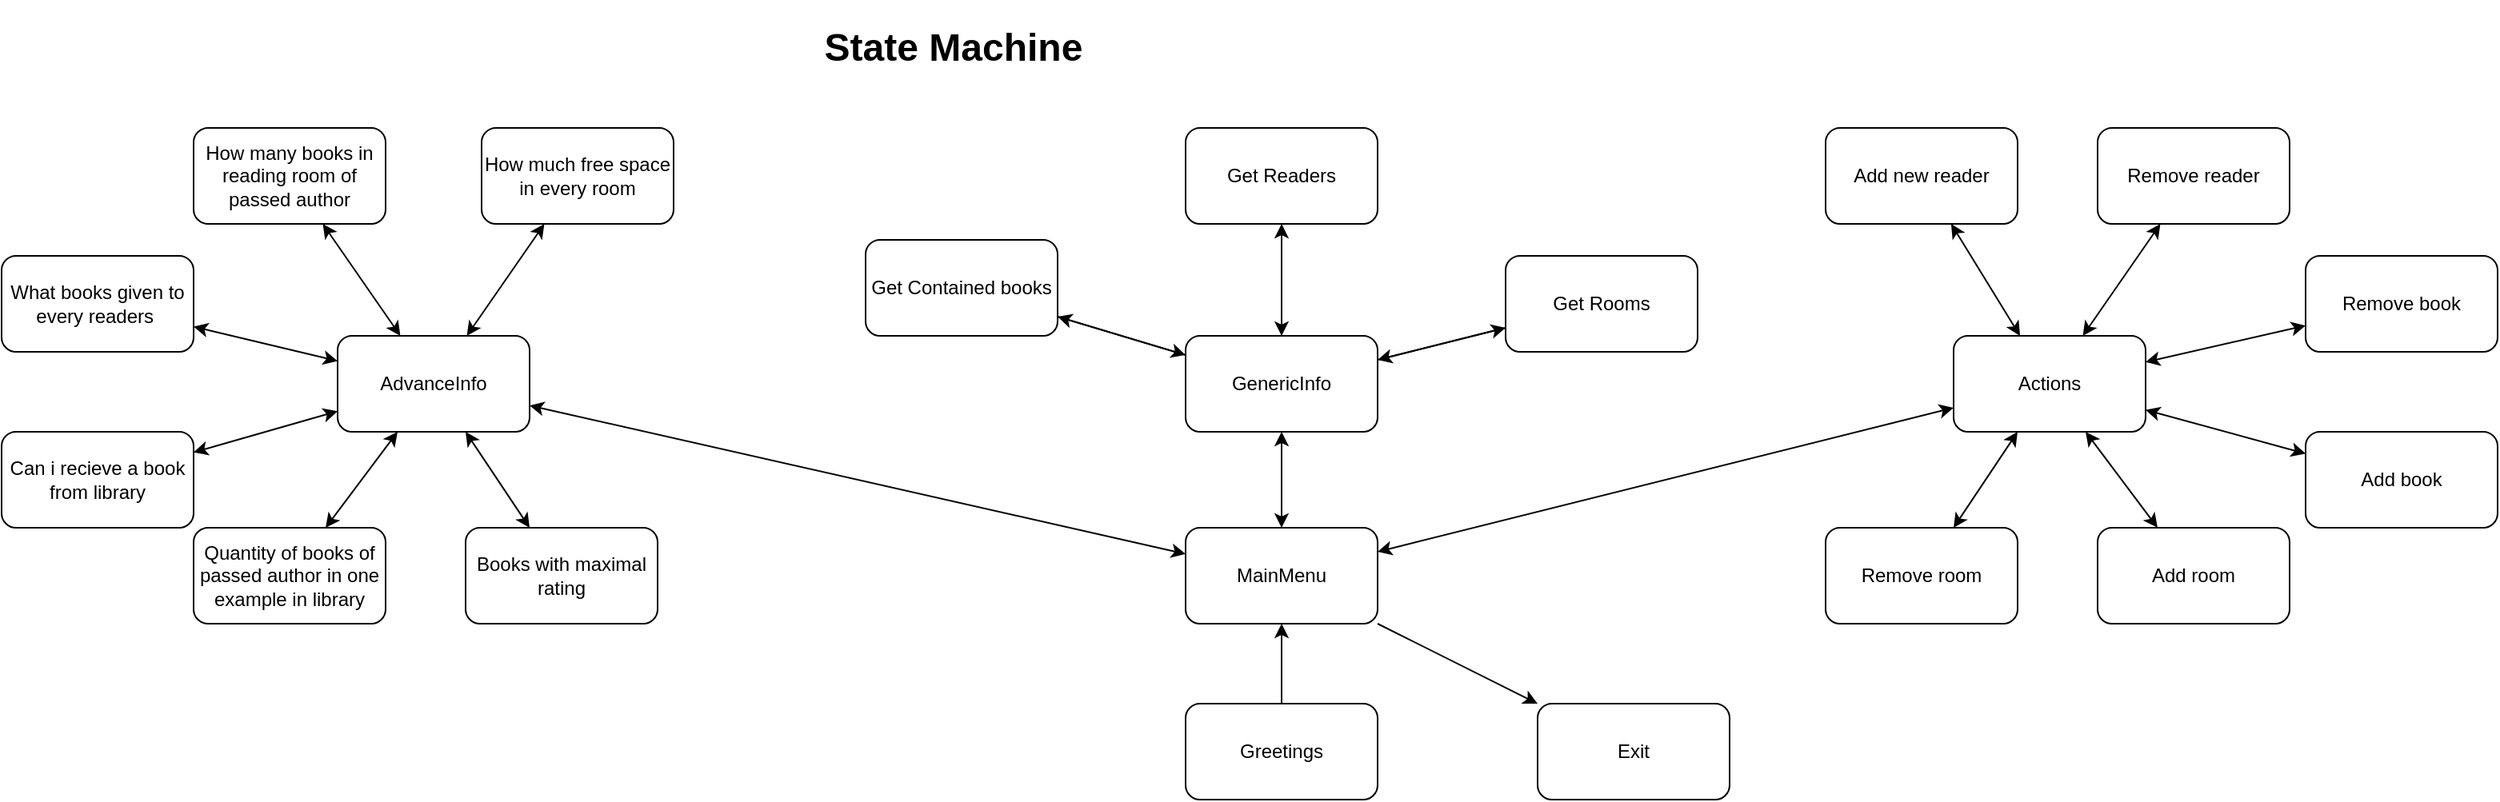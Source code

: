 <mxfile version="20.2.3" type="device"><diagram id="NPl0L_Qk_AlmuCwWQdC2" name="Page-1"><mxGraphModel dx="1888" dy="1741" grid="1" gridSize="10" guides="1" tooltips="1" connect="1" arrows="1" fold="1" page="1" pageScale="1" pageWidth="850" pageHeight="1100" math="0" shadow="0"><root><mxCell id="0"/><mxCell id="1" parent="0"/><mxCell id="BsEuxSnSLlehH_cUP6MB-1" value="Greetings" style="rounded=1;whiteSpace=wrap;html=1;" parent="1" vertex="1"><mxGeometry x="350" y="380" width="120" height="60" as="geometry"/></mxCell><mxCell id="BsEuxSnSLlehH_cUP6MB-2" value="" style="endArrow=classic;html=1;rounded=0;" parent="1" source="BsEuxSnSLlehH_cUP6MB-1" target="BsEuxSnSLlehH_cUP6MB-3" edge="1"><mxGeometry width="50" height="50" relative="1" as="geometry"><mxPoint x="290" y="340" as="sourcePoint"/><mxPoint x="340" y="290" as="targetPoint"/></mxGeometry></mxCell><mxCell id="BsEuxSnSLlehH_cUP6MB-3" value="MainMenu" style="rounded=1;whiteSpace=wrap;html=1;" parent="1" vertex="1"><mxGeometry x="350" y="270" width="120" height="60" as="geometry"/></mxCell><mxCell id="BsEuxSnSLlehH_cUP6MB-4" value="GenericInfo" style="rounded=1;whiteSpace=wrap;html=1;" parent="1" vertex="1"><mxGeometry x="350" y="150" width="120" height="60" as="geometry"/></mxCell><mxCell id="BsEuxSnSLlehH_cUP6MB-5" value="AdvanceInfo" style="rounded=1;whiteSpace=wrap;html=1;" parent="1" vertex="1"><mxGeometry x="-180" y="150" width="120" height="60" as="geometry"/></mxCell><mxCell id="BsEuxSnSLlehH_cUP6MB-6" value="Actions" style="rounded=1;whiteSpace=wrap;html=1;" parent="1" vertex="1"><mxGeometry x="830" y="150" width="120" height="60" as="geometry"/></mxCell><mxCell id="BsEuxSnSLlehH_cUP6MB-8" value="&lt;h1&gt;State Machine&lt;/h1&gt;" style="text;html=1;strokeColor=none;fillColor=none;spacing=5;spacingTop=-20;whiteSpace=wrap;overflow=hidden;rounded=0;align=center;" parent="1" vertex="1"><mxGeometry x="110" y="-50" width="190" height="40" as="geometry"/></mxCell><mxCell id="BsEuxSnSLlehH_cUP6MB-12" value="Exit" style="rounded=1;whiteSpace=wrap;html=1;" parent="1" vertex="1"><mxGeometry x="570" y="380" width="120" height="60" as="geometry"/></mxCell><mxCell id="BsEuxSnSLlehH_cUP6MB-13" value="" style="endArrow=classic;html=1;rounded=0;" parent="1" source="BsEuxSnSLlehH_cUP6MB-3" target="BsEuxSnSLlehH_cUP6MB-12" edge="1"><mxGeometry width="50" height="50" relative="1" as="geometry"><mxPoint x="330" y="320" as="sourcePoint"/><mxPoint x="230" y="260" as="targetPoint"/></mxGeometry></mxCell><mxCell id="BsEuxSnSLlehH_cUP6MB-14" value="Get Readers" style="rounded=1;whiteSpace=wrap;html=1;" parent="1" vertex="1"><mxGeometry x="350" y="20" width="120" height="60" as="geometry"/></mxCell><mxCell id="BsEuxSnSLlehH_cUP6MB-15" value="Get Rooms" style="rounded=1;whiteSpace=wrap;html=1;" parent="1" vertex="1"><mxGeometry x="550" y="100" width="120" height="60" as="geometry"/></mxCell><mxCell id="BsEuxSnSLlehH_cUP6MB-16" value="Get Contained books" style="rounded=1;whiteSpace=wrap;html=1;" parent="1" vertex="1"><mxGeometry x="150" y="90" width="120" height="60" as="geometry"/></mxCell><mxCell id="BsEuxSnSLlehH_cUP6MB-17" value="" style="endArrow=classic;html=1;rounded=0;" parent="1" source="BsEuxSnSLlehH_cUP6MB-4" target="BsEuxSnSLlehH_cUP6MB-14" edge="1"><mxGeometry width="50" height="50" relative="1" as="geometry"><mxPoint x="520" y="210" as="sourcePoint"/><mxPoint x="520" y="150" as="targetPoint"/></mxGeometry></mxCell><mxCell id="BsEuxSnSLlehH_cUP6MB-18" value="" style="endArrow=classic;html=1;rounded=0;" parent="1" source="BsEuxSnSLlehH_cUP6MB-4" target="BsEuxSnSLlehH_cUP6MB-16" edge="1"><mxGeometry width="50" height="50" relative="1" as="geometry"><mxPoint x="420" y="170" as="sourcePoint"/><mxPoint x="420" y="110" as="targetPoint"/></mxGeometry></mxCell><mxCell id="BsEuxSnSLlehH_cUP6MB-19" value="" style="endArrow=classic;html=1;rounded=0;" parent="1" source="BsEuxSnSLlehH_cUP6MB-4" target="BsEuxSnSLlehH_cUP6MB-15" edge="1"><mxGeometry width="50" height="50" relative="1" as="geometry"><mxPoint x="430" y="170" as="sourcePoint"/><mxPoint x="430" y="120" as="targetPoint"/></mxGeometry></mxCell><mxCell id="BsEuxSnSLlehH_cUP6MB-21" value="" style="endArrow=classic;html=1;rounded=0;" parent="1" source="BsEuxSnSLlehH_cUP6MB-15" target="BsEuxSnSLlehH_cUP6MB-4" edge="1"><mxGeometry width="50" height="50" relative="1" as="geometry"><mxPoint x="519.996" y="180" as="sourcePoint"/><mxPoint x="592.724" y="130" as="targetPoint"/></mxGeometry></mxCell><mxCell id="BsEuxSnSLlehH_cUP6MB-22" value="" style="endArrow=classic;html=1;rounded=0;" parent="1" source="BsEuxSnSLlehH_cUP6MB-14" target="BsEuxSnSLlehH_cUP6MB-4" edge="1"><mxGeometry width="50" height="50" relative="1" as="geometry"><mxPoint x="473.636" y="170" as="sourcePoint"/><mxPoint x="546.364" y="120" as="targetPoint"/></mxGeometry></mxCell><mxCell id="BsEuxSnSLlehH_cUP6MB-23" value="" style="endArrow=classic;html=1;rounded=0;" parent="1" source="BsEuxSnSLlehH_cUP6MB-16" target="BsEuxSnSLlehH_cUP6MB-4" edge="1"><mxGeometry width="50" height="50" relative="1" as="geometry"><mxPoint x="400" y="180" as="sourcePoint"/><mxPoint x="340" y="190" as="targetPoint"/></mxGeometry></mxCell><mxCell id="BsEuxSnSLlehH_cUP6MB-25" value="" style="endArrow=classic;startArrow=classic;html=1;rounded=0;" parent="1" source="BsEuxSnSLlehH_cUP6MB-3" target="BsEuxSnSLlehH_cUP6MB-4" edge="1"><mxGeometry width="50" height="50" relative="1" as="geometry"><mxPoint x="490" y="240" as="sourcePoint"/><mxPoint x="540" y="190" as="targetPoint"/></mxGeometry></mxCell><mxCell id="BsEuxSnSLlehH_cUP6MB-26" value="" style="endArrow=classic;startArrow=classic;html=1;rounded=0;" parent="1" source="BsEuxSnSLlehH_cUP6MB-3" target="BsEuxSnSLlehH_cUP6MB-5" edge="1"><mxGeometry width="50" height="50" relative="1" as="geometry"><mxPoint x="230" y="300" as="sourcePoint"/><mxPoint x="280" y="250" as="targetPoint"/></mxGeometry></mxCell><mxCell id="BsEuxSnSLlehH_cUP6MB-27" value="" style="endArrow=classic;startArrow=classic;html=1;rounded=0;" parent="1" source="BsEuxSnSLlehH_cUP6MB-3" target="BsEuxSnSLlehH_cUP6MB-6" edge="1"><mxGeometry width="50" height="50" relative="1" as="geometry"><mxPoint x="280" y="330" as="sourcePoint"/><mxPoint x="330" y="280" as="targetPoint"/></mxGeometry></mxCell><mxCell id="BsEuxSnSLlehH_cUP6MB-28" value="Can i recieve a book from library" style="rounded=1;whiteSpace=wrap;html=1;" parent="1" vertex="1"><mxGeometry x="-390" y="210" width="120" height="60" as="geometry"/></mxCell><mxCell id="BsEuxSnSLlehH_cUP6MB-29" value="How many books in reading room of passed author" style="rounded=1;whiteSpace=wrap;html=1;" parent="1" vertex="1"><mxGeometry x="-270" y="20" width="120" height="60" as="geometry"/></mxCell><mxCell id="BsEuxSnSLlehH_cUP6MB-30" value="Books with maximal rating" style="rounded=1;whiteSpace=wrap;html=1;" parent="1" vertex="1"><mxGeometry x="-100" y="270" width="120" height="60" as="geometry"/></mxCell><mxCell id="BsEuxSnSLlehH_cUP6MB-31" value="Quantity of books of passed author in one example in library" style="rounded=1;whiteSpace=wrap;html=1;" parent="1" vertex="1"><mxGeometry x="-270" y="270" width="120" height="60" as="geometry"/></mxCell><mxCell id="BsEuxSnSLlehH_cUP6MB-32" value="How much free space in every room" style="rounded=1;whiteSpace=wrap;html=1;" parent="1" vertex="1"><mxGeometry x="-90" y="20" width="120" height="60" as="geometry"/></mxCell><mxCell id="BsEuxSnSLlehH_cUP6MB-33" value="What books given to every readers&amp;nbsp;" style="rounded=1;whiteSpace=wrap;html=1;" parent="1" vertex="1"><mxGeometry x="-390" y="100" width="120" height="60" as="geometry"/></mxCell><mxCell id="BsEuxSnSLlehH_cUP6MB-34" value="" style="endArrow=classic;startArrow=classic;html=1;rounded=0;" parent="1" source="BsEuxSnSLlehH_cUP6MB-5" target="BsEuxSnSLlehH_cUP6MB-33" edge="1"><mxGeometry width="50" height="50" relative="1" as="geometry"><mxPoint x="360" y="296.415" as="sourcePoint"/><mxPoint x="-50" y="203.585" as="targetPoint"/></mxGeometry></mxCell><mxCell id="BsEuxSnSLlehH_cUP6MB-35" value="" style="endArrow=classic;startArrow=classic;html=1;rounded=0;" parent="1" source="BsEuxSnSLlehH_cUP6MB-5" target="BsEuxSnSLlehH_cUP6MB-32" edge="1"><mxGeometry width="50" height="50" relative="1" as="geometry"><mxPoint x="-170" y="210" as="sourcePoint"/><mxPoint x="-250" y="190" as="targetPoint"/></mxGeometry></mxCell><mxCell id="BsEuxSnSLlehH_cUP6MB-36" value="" style="endArrow=classic;startArrow=classic;html=1;rounded=0;" parent="1" source="BsEuxSnSLlehH_cUP6MB-5" target="BsEuxSnSLlehH_cUP6MB-28" edge="1"><mxGeometry width="50" height="50" relative="1" as="geometry"><mxPoint x="-170" y="203.043" as="sourcePoint"/><mxPoint x="-280" y="226.957" as="targetPoint"/></mxGeometry></mxCell><mxCell id="BsEuxSnSLlehH_cUP6MB-38" value="" style="endArrow=classic;startArrow=classic;html=1;rounded=0;" parent="1" source="BsEuxSnSLlehH_cUP6MB-5" target="BsEuxSnSLlehH_cUP6MB-29" edge="1"><mxGeometry width="50" height="50" relative="1" as="geometry"><mxPoint x="38" y="200" as="sourcePoint"/><mxPoint x="-70" y="290" as="targetPoint"/></mxGeometry></mxCell><mxCell id="BsEuxSnSLlehH_cUP6MB-41" value="" style="endArrow=classic;startArrow=classic;html=1;rounded=0;" parent="1" source="BsEuxSnSLlehH_cUP6MB-5" target="BsEuxSnSLlehH_cUP6MB-30" edge="1"><mxGeometry width="50" height="50" relative="1" as="geometry"><mxPoint x="-160" y="221" as="sourcePoint"/><mxPoint x="-240" y="249" as="targetPoint"/></mxGeometry></mxCell><mxCell id="BsEuxSnSLlehH_cUP6MB-42" value="" style="endArrow=classic;startArrow=classic;html=1;rounded=0;" parent="1" source="BsEuxSnSLlehH_cUP6MB-31" target="BsEuxSnSLlehH_cUP6MB-5" edge="1"><mxGeometry width="50" height="50" relative="1" as="geometry"><mxPoint x="-150" y="231" as="sourcePoint"/><mxPoint x="-230" y="259" as="targetPoint"/></mxGeometry></mxCell><mxCell id="BsEuxSnSLlehH_cUP6MB-44" value="Add new reader" style="rounded=1;whiteSpace=wrap;html=1;" parent="1" vertex="1"><mxGeometry x="750" y="20" width="120" height="60" as="geometry"/></mxCell><mxCell id="BsEuxSnSLlehH_cUP6MB-45" value="Remove reader" style="rounded=1;whiteSpace=wrap;html=1;" parent="1" vertex="1"><mxGeometry x="920" y="20" width="120" height="60" as="geometry"/></mxCell><mxCell id="BsEuxSnSLlehH_cUP6MB-46" value="Remove book" style="rounded=1;whiteSpace=wrap;html=1;" parent="1" vertex="1"><mxGeometry x="1050" y="100" width="120" height="60" as="geometry"/></mxCell><mxCell id="BsEuxSnSLlehH_cUP6MB-47" value="Add book" style="rounded=1;whiteSpace=wrap;html=1;" parent="1" vertex="1"><mxGeometry x="1050" y="210" width="120" height="60" as="geometry"/></mxCell><mxCell id="BsEuxSnSLlehH_cUP6MB-48" value="Add room" style="rounded=1;whiteSpace=wrap;html=1;" parent="1" vertex="1"><mxGeometry x="920" y="270" width="120" height="60" as="geometry"/></mxCell><mxCell id="BsEuxSnSLlehH_cUP6MB-49" value="Remove room" style="rounded=1;whiteSpace=wrap;html=1;" parent="1" vertex="1"><mxGeometry x="750" y="270" width="120" height="60" as="geometry"/></mxCell><mxCell id="BsEuxSnSLlehH_cUP6MB-50" value="" style="endArrow=classic;startArrow=classic;html=1;rounded=0;" parent="1" source="BsEuxSnSLlehH_cUP6MB-49" target="BsEuxSnSLlehH_cUP6MB-6" edge="1"><mxGeometry width="50" height="50" relative="1" as="geometry"><mxPoint x="600" y="315" as="sourcePoint"/><mxPoint x="960" y="225" as="targetPoint"/></mxGeometry></mxCell><mxCell id="BsEuxSnSLlehH_cUP6MB-51" value="" style="endArrow=classic;startArrow=classic;html=1;rounded=0;" parent="1" source="BsEuxSnSLlehH_cUP6MB-48" target="BsEuxSnSLlehH_cUP6MB-6" edge="1"><mxGeometry width="50" height="50" relative="1" as="geometry"><mxPoint x="840" y="280" as="sourcePoint"/><mxPoint x="880" y="220" as="targetPoint"/></mxGeometry></mxCell><mxCell id="BsEuxSnSLlehH_cUP6MB-52" value="" style="endArrow=classic;startArrow=classic;html=1;rounded=0;" parent="1" source="BsEuxSnSLlehH_cUP6MB-6" target="BsEuxSnSLlehH_cUP6MB-47" edge="1"><mxGeometry width="50" height="50" relative="1" as="geometry"><mxPoint x="850" y="290" as="sourcePoint"/><mxPoint x="890" y="230" as="targetPoint"/></mxGeometry></mxCell><mxCell id="BsEuxSnSLlehH_cUP6MB-53" value="" style="endArrow=classic;startArrow=classic;html=1;rounded=0;" parent="1" source="BsEuxSnSLlehH_cUP6MB-46" target="BsEuxSnSLlehH_cUP6MB-6" edge="1"><mxGeometry width="50" height="50" relative="1" as="geometry"><mxPoint x="860" y="300" as="sourcePoint"/><mxPoint x="900" y="240" as="targetPoint"/></mxGeometry></mxCell><mxCell id="BsEuxSnSLlehH_cUP6MB-54" value="" style="endArrow=classic;startArrow=classic;html=1;rounded=0;" parent="1" source="BsEuxSnSLlehH_cUP6MB-45" target="BsEuxSnSLlehH_cUP6MB-6" edge="1"><mxGeometry width="50" height="50" relative="1" as="geometry"><mxPoint x="870" y="310" as="sourcePoint"/><mxPoint x="910" y="250" as="targetPoint"/></mxGeometry></mxCell><mxCell id="BsEuxSnSLlehH_cUP6MB-55" value="" style="endArrow=classic;startArrow=classic;html=1;rounded=0;" parent="1" source="BsEuxSnSLlehH_cUP6MB-6" target="BsEuxSnSLlehH_cUP6MB-44" edge="1"><mxGeometry width="50" height="50" relative="1" as="geometry"><mxPoint x="880" y="320" as="sourcePoint"/><mxPoint x="920" y="260" as="targetPoint"/></mxGeometry></mxCell></root></mxGraphModel></diagram></mxfile>